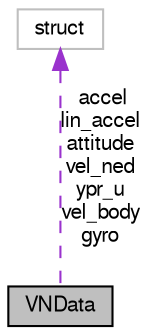 digraph "VNData"
{
  edge [fontname="FreeSans",fontsize="10",labelfontname="FreeSans",labelfontsize="10"];
  node [fontname="FreeSans",fontsize="10",shape=record];
  Node1 [label="VNData",height=0.2,width=0.4,color="black", fillcolor="grey75", style="filled", fontcolor="black"];
  Node2 -> Node1 [dir="back",color="darkorchid3",fontsize="10",style="dashed",label=" accel\nlin_accel\nattitude\nvel_ned\nypr_u\nvel_body\ngyro" ,fontname="FreeSans"];
  Node2 [label="struct",height=0.2,width=0.4,color="grey75", fillcolor="white", style="filled"];
}
